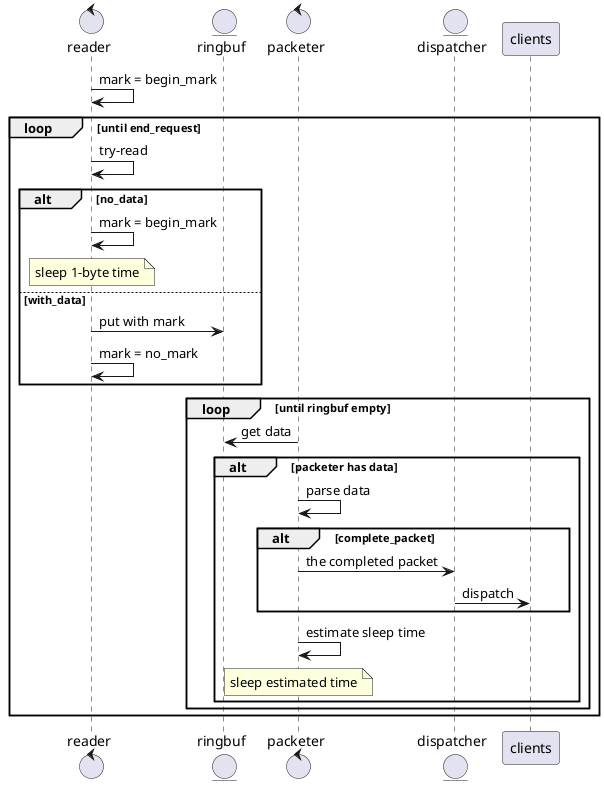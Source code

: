 @startuml
control reader
entity ringbuf
control packeter
entity dispatcher
participant clients
reader -> reader : mark = begin_mark
loop until end_request
    reader -> reader : try-read
    alt no_data
        reader -> reader : mark = begin_mark
        note over reader: sleep 1-byte time
    else with_data
        reader -> ringbuf : put with mark
        reader -> reader : mark = no_mark
    end
    loop until ringbuf empty
        ringbuf <- packeter : get data
        alt packeter has data
            packeter -> packeter : parse data
            alt complete_packet
                packeter -> dispatcher : the completed packet
                dispatcher -> clients : dispatch
            end
            packeter -> packeter : estimate sleep time
            note over packeter : sleep estimated time
        end
    end
end
@enduml